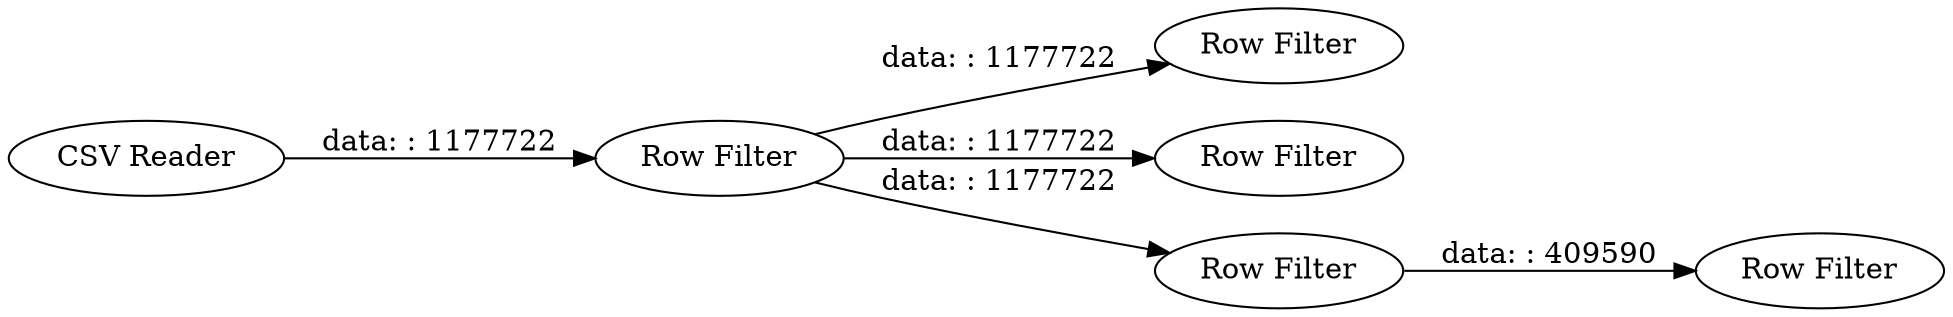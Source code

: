 digraph {
	"2901968306163472462_2" [label="Row Filter"]
	"2901968306163472462_4" [label="Row Filter"]
	"2901968306163472462_6" [label="Row Filter"]
	"2901968306163472462_3" [label="Row Filter"]
	"2901968306163472462_1" [label="CSV Reader"]
	"2901968306163472462_5" [label="Row Filter"]
	"2901968306163472462_5" -> "2901968306163472462_2" [label="data: : 1177722"]
	"2901968306163472462_3" -> "2901968306163472462_6" [label="data: : 409590"]
	"2901968306163472462_1" -> "2901968306163472462_5" [label="data: : 1177722"]
	"2901968306163472462_5" -> "2901968306163472462_3" [label="data: : 1177722"]
	"2901968306163472462_5" -> "2901968306163472462_4" [label="data: : 1177722"]
	rankdir=LR
}
